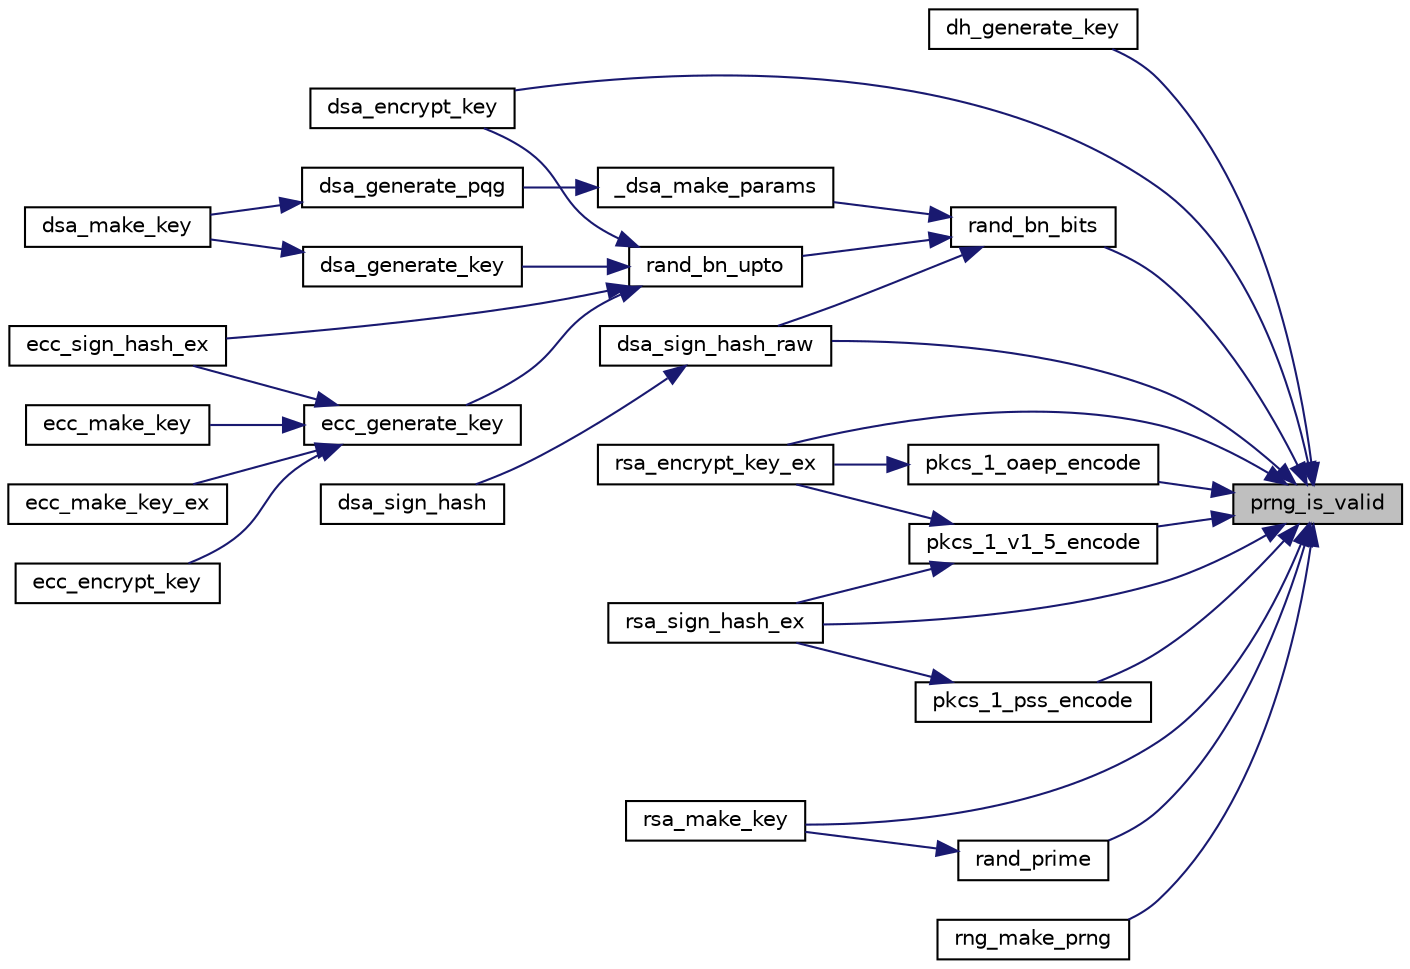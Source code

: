 digraph "prng_is_valid"
{
 // LATEX_PDF_SIZE
  edge [fontname="Helvetica",fontsize="10",labelfontname="Helvetica",labelfontsize="10"];
  node [fontname="Helvetica",fontsize="10",shape=record];
  rankdir="RL";
  Node4 [label="prng_is_valid",height=0.2,width=0.4,color="black", fillcolor="grey75", style="filled", fontcolor="black",tooltip=" "];
  Node4 -> Node5 [dir="back",color="midnightblue",fontsize="10",style="solid"];
  Node5 [label="dh_generate_key",height=0.2,width=0.4,color="black", fillcolor="white", style="filled",URL="$dh__generate__key_8c.html#ab1d01a4bd250336b21aff7a863d785de",tooltip=" "];
  Node4 -> Node6 [dir="back",color="midnightblue",fontsize="10",style="solid"];
  Node6 [label="dsa_encrypt_key",height=0.2,width=0.4,color="black", fillcolor="white", style="filled",URL="$dsa__encrypt__key_8c.html#ab65138d407e0660f6f2f7cb7e7dcb24b",tooltip="Encrypt a symmetric key with DSA."];
  Node4 -> Node7 [dir="back",color="midnightblue",fontsize="10",style="solid"];
  Node7 [label="dsa_sign_hash_raw",height=0.2,width=0.4,color="black", fillcolor="white", style="filled",URL="$dsa__sign__hash_8c.html#a1073fec547694360cd9f2a3d81c7260a",tooltip="Sign a hash with DSA."];
  Node7 -> Node8 [dir="back",color="midnightblue",fontsize="10",style="solid"];
  Node8 [label="dsa_sign_hash",height=0.2,width=0.4,color="black", fillcolor="white", style="filled",URL="$dsa__sign__hash_8c.html#a83c6d4c1243acbc906e872e20de3bba2",tooltip="Sign a hash with DSA."];
  Node4 -> Node9 [dir="back",color="midnightblue",fontsize="10",style="solid"];
  Node9 [label="pkcs_1_oaep_encode",height=0.2,width=0.4,color="black", fillcolor="white", style="filled",URL="$pkcs__1__oaep__encode_8c.html#a503852f9d2f39632d8a09117c19afe8b",tooltip="PKCS #1 v2.00 OAEP encode."];
  Node9 -> Node10 [dir="back",color="midnightblue",fontsize="10",style="solid"];
  Node10 [label="rsa_encrypt_key_ex",height=0.2,width=0.4,color="black", fillcolor="white", style="filled",URL="$rsa__encrypt__key_8c.html#af3112ec74c217e4bbd5e9609bc83393f",tooltip="(PKCS #1 v2.0) OAEP pad then encrypt"];
  Node4 -> Node11 [dir="back",color="midnightblue",fontsize="10",style="solid"];
  Node11 [label="pkcs_1_pss_encode",height=0.2,width=0.4,color="black", fillcolor="white", style="filled",URL="$pkcs__1__pss__encode_8c.html#abdc082e173b453ec37edabbc8f69aa39",tooltip="PKCS #1 v2.00 Signature Encoding."];
  Node11 -> Node12 [dir="back",color="midnightblue",fontsize="10",style="solid"];
  Node12 [label="rsa_sign_hash_ex",height=0.2,width=0.4,color="black", fillcolor="white", style="filled",URL="$rsa__sign__hash_8c.html#a7a07f13dda380b3a3545a07047195ecd",tooltip="PKCS #1 pad then sign."];
  Node4 -> Node13 [dir="back",color="midnightblue",fontsize="10",style="solid"];
  Node13 [label="pkcs_1_v1_5_encode",height=0.2,width=0.4,color="black", fillcolor="white", style="filled",URL="$pkcs__1__v1__5__encode_8c.html#afe6168498a2fbf50d740f86290ad06de",tooltip="PKCS #1 v1.5 encode."];
  Node13 -> Node10 [dir="back",color="midnightblue",fontsize="10",style="solid"];
  Node13 -> Node12 [dir="back",color="midnightblue",fontsize="10",style="solid"];
  Node4 -> Node14 [dir="back",color="midnightblue",fontsize="10",style="solid"];
  Node14 [label="rand_bn_bits",height=0.2,width=0.4,color="black", fillcolor="white", style="filled",URL="$rand__bn_8c.html#a5a58a92a44e093e5b35960f7b92a6eb9",tooltip="Generate a random number N with given bitlength (note: MSB can be 0)"];
  Node14 -> Node15 [dir="back",color="midnightblue",fontsize="10",style="solid"];
  Node15 [label="rand_bn_upto",height=0.2,width=0.4,color="black", fillcolor="white", style="filled",URL="$rand__bn_8c.html#a8050acf530841fb2da3b667204039856",tooltip="Generate a random number N in a range: 1 <= N < limit."];
  Node15 -> Node6 [dir="back",color="midnightblue",fontsize="10",style="solid"];
  Node15 -> Node16 [dir="back",color="midnightblue",fontsize="10",style="solid"];
  Node16 [label="dsa_generate_key",height=0.2,width=0.4,color="black", fillcolor="white", style="filled",URL="$dsa__generate__key_8c.html#a97b1aaf6fd598e3ea9d82523614158c9",tooltip="Create a DSA key."];
  Node16 -> Node17 [dir="back",color="midnightblue",fontsize="10",style="solid"];
  Node17 [label="dsa_make_key",height=0.2,width=0.4,color="black", fillcolor="white", style="filled",URL="$dsa__make__key_8c.html#a9b48ea999f1e23e839ae5b62aab985c6",tooltip="Old-style creation of a DSA key."];
  Node15 -> Node18 [dir="back",color="midnightblue",fontsize="10",style="solid"];
  Node18 [label="ecc_generate_key",height=0.2,width=0.4,color="black", fillcolor="white", style="filled",URL="$ecc__make__key_8c.html#a127706e1e535a3c06a1938e474ed8d20",tooltip=" "];
  Node18 -> Node19 [dir="back",color="midnightblue",fontsize="10",style="solid"];
  Node19 [label="ecc_encrypt_key",height=0.2,width=0.4,color="black", fillcolor="white", style="filled",URL="$ecc__encrypt__key_8c.html#a16164f1e295b1c88e6b81a9ece26cd70",tooltip="Encrypt a symmetric key with ECC."];
  Node18 -> Node20 [dir="back",color="midnightblue",fontsize="10",style="solid"];
  Node20 [label="ecc_make_key",height=0.2,width=0.4,color="black", fillcolor="white", style="filled",URL="$ecc__make__key_8c.html#a7a315bba6da1275feab6ca1c5a16e87a",tooltip="Make a new ECC key."];
  Node18 -> Node21 [dir="back",color="midnightblue",fontsize="10",style="solid"];
  Node21 [label="ecc_make_key_ex",height=0.2,width=0.4,color="black", fillcolor="white", style="filled",URL="$ecc__make__key_8c.html#aa162146ab36462700056738f96b2dfcb",tooltip=" "];
  Node18 -> Node22 [dir="back",color="midnightblue",fontsize="10",style="solid"];
  Node22 [label="ecc_sign_hash_ex",height=0.2,width=0.4,color="black", fillcolor="white", style="filled",URL="$ecc__sign__hash_8c.html#a96afaf55b03386145e3061fc42a9636b",tooltip="Sign a message digest."];
  Node15 -> Node22 [dir="back",color="midnightblue",fontsize="10",style="solid"];
  Node14 -> Node23 [dir="back",color="midnightblue",fontsize="10",style="solid"];
  Node23 [label="_dsa_make_params",height=0.2,width=0.4,color="black", fillcolor="white", style="filled",URL="$dsa__generate__pqg_8c.html#ad38793673d78a4d45177d5b839e1e16b",tooltip="Create DSA parameters (INTERNAL ONLY, not part of public API)"];
  Node23 -> Node24 [dir="back",color="midnightblue",fontsize="10",style="solid"];
  Node24 [label="dsa_generate_pqg",height=0.2,width=0.4,color="black", fillcolor="white", style="filled",URL="$dsa__generate__pqg_8c.html#aa25c2f74420daea058431d3ad4b2340d",tooltip="Generate DSA parameters p, q & g."];
  Node24 -> Node17 [dir="back",color="midnightblue",fontsize="10",style="solid"];
  Node14 -> Node7 [dir="back",color="midnightblue",fontsize="10",style="solid"];
  Node4 -> Node25 [dir="back",color="midnightblue",fontsize="10",style="solid"];
  Node25 [label="rand_prime",height=0.2,width=0.4,color="black", fillcolor="white", style="filled",URL="$rand__prime_8c.html#a756aed6a613ea5a005bb97a4de155622",tooltip=" "];
  Node25 -> Node26 [dir="back",color="midnightblue",fontsize="10",style="solid"];
  Node26 [label="rsa_make_key",height=0.2,width=0.4,color="black", fillcolor="white", style="filled",URL="$rsa__make__key_8c.html#aece58b13922a56a3fbcce677333dad9a",tooltip="Create an RSA key."];
  Node4 -> Node27 [dir="back",color="midnightblue",fontsize="10",style="solid"];
  Node27 [label="rng_make_prng",height=0.2,width=0.4,color="black", fillcolor="white", style="filled",URL="$rng__make__prng_8c.html#a97e605483ea5f5f9ea4067dafae5801b",tooltip="Create a PRNG from a RNG."];
  Node4 -> Node10 [dir="back",color="midnightblue",fontsize="10",style="solid"];
  Node4 -> Node26 [dir="back",color="midnightblue",fontsize="10",style="solid"];
  Node4 -> Node12 [dir="back",color="midnightblue",fontsize="10",style="solid"];
}
